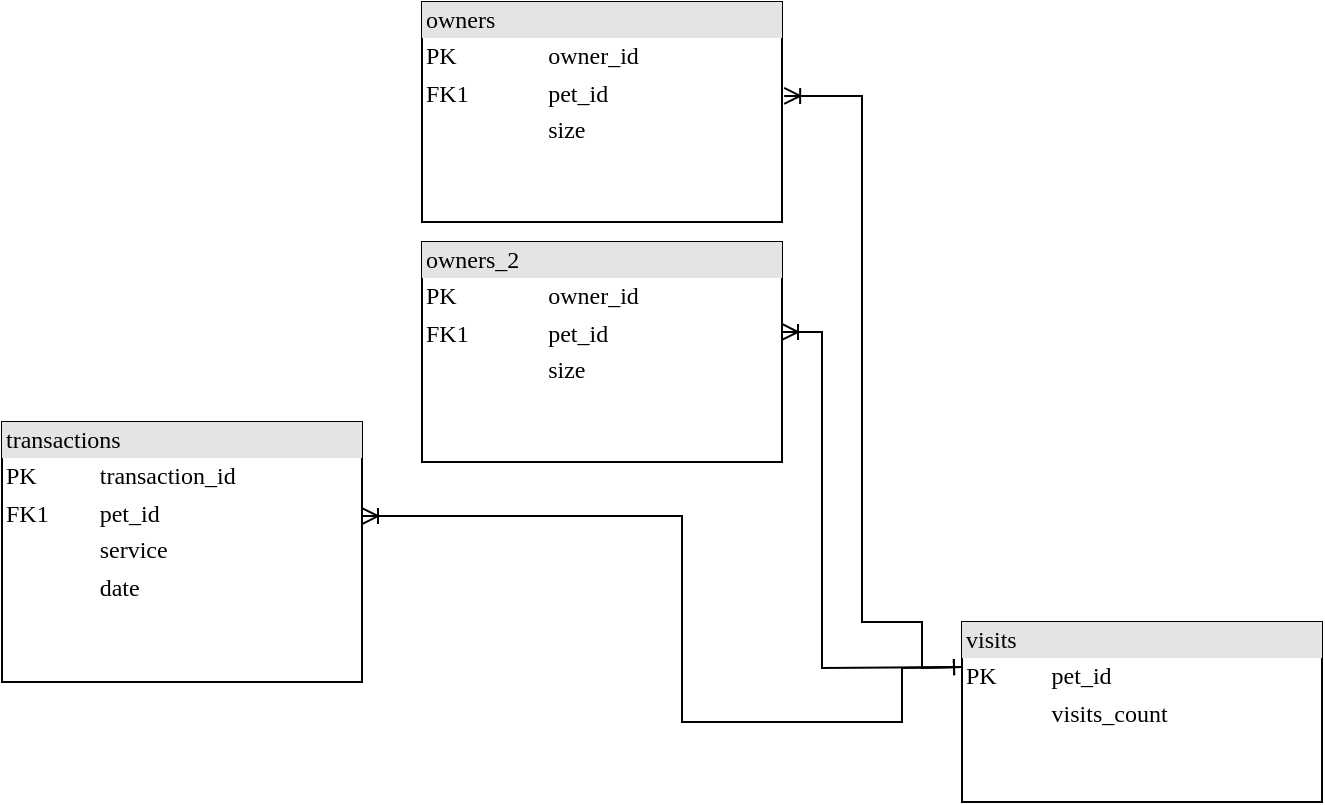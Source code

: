 <mxfile version="14.1.3" type="github">
  <diagram name="Page-1" id="2ca16b54-16f6-2749-3443-fa8db7711227">
    <mxGraphModel dx="946" dy="505" grid="1" gridSize="10" guides="1" tooltips="1" connect="1" arrows="1" fold="1" page="1" pageScale="1" pageWidth="1100" pageHeight="850" background="none" math="0" shadow="0">
      <root>
        <mxCell id="0" />
        <mxCell id="1" parent="0" />
        <mxCell id="2ed32ef02a7f4228-7" value="&lt;div style=&quot;box-sizing: border-box ; width: 100% ; background: #e4e4e4 ; padding: 2px&quot;&gt;owners&lt;/div&gt;&lt;table style=&quot;width: 100% ; font-size: 1em&quot; cellpadding=&quot;2&quot; cellspacing=&quot;0&quot;&gt;&lt;tbody&gt;&lt;tr&gt;&lt;td&gt;PK&lt;/td&gt;&lt;td&gt;owner_id&lt;/td&gt;&lt;/tr&gt;&lt;tr&gt;&lt;td&gt;FK1&lt;/td&gt;&lt;td&gt;pet_id&lt;/td&gt;&lt;/tr&gt;&lt;tr&gt;&lt;td&gt;&lt;/td&gt;&lt;td&gt;size&lt;/td&gt;&lt;/tr&gt;&lt;/tbody&gt;&lt;/table&gt;" style="verticalAlign=top;align=left;overflow=fill;html=1;rounded=0;shadow=0;comic=0;labelBackgroundColor=none;strokeWidth=1;fontFamily=Verdana;fontSize=12" parent="1" vertex="1">
          <mxGeometry x="390" y="360" width="180" height="110" as="geometry" />
        </mxCell>
        <mxCell id="2ed32ef02a7f4228-9" value="&lt;div style=&quot;box-sizing: border-box ; width: 100% ; background: #e4e4e4 ; padding: 2px&quot;&gt;visits&lt;/div&gt;&lt;table style=&quot;width: 100% ; font-size: 1em&quot; cellpadding=&quot;2&quot; cellspacing=&quot;0&quot;&gt;&lt;tbody&gt;&lt;tr&gt;&lt;td&gt;PK&lt;/td&gt;&lt;td&gt;pet_id&lt;/td&gt;&lt;/tr&gt;&lt;tr&gt;&lt;td&gt;&lt;/td&gt;&lt;td&gt;visits_count&lt;/td&gt;&lt;/tr&gt;&lt;/tbody&gt;&lt;/table&gt;" style="verticalAlign=top;align=left;overflow=fill;html=1;rounded=0;shadow=0;comic=0;labelBackgroundColor=none;strokeWidth=1;fontFamily=Verdana;fontSize=12" parent="1" vertex="1">
          <mxGeometry x="660" y="670" width="180" height="90" as="geometry" />
        </mxCell>
        <mxCell id="2ed32ef02a7f4228-12" value="&lt;div style=&quot;box-sizing: border-box ; width: 100% ; background: #e4e4e4 ; padding: 2px&quot;&gt;transactions&lt;/div&gt;&lt;table style=&quot;width: 100% ; font-size: 1em&quot; cellpadding=&quot;2&quot; cellspacing=&quot;0&quot;&gt;&lt;tbody&gt;&lt;tr&gt;&lt;td&gt;PK&lt;/td&gt;&lt;td&gt;transaction_id&lt;/td&gt;&lt;/tr&gt;&lt;tr&gt;&lt;td&gt;FK1&lt;/td&gt;&lt;td&gt;pet_id&lt;/td&gt;&lt;/tr&gt;&lt;tr&gt;&lt;td&gt;&lt;/td&gt;&lt;td&gt;service&lt;/td&gt;&lt;/tr&gt;&lt;tr&gt;&lt;td&gt;&lt;br&gt;&lt;/td&gt;&lt;td&gt;date&lt;br&gt;&lt;/td&gt;&lt;/tr&gt;&lt;/tbody&gt;&lt;/table&gt;" style="verticalAlign=top;align=left;overflow=fill;html=1;rounded=0;shadow=0;comic=0;labelBackgroundColor=none;strokeWidth=1;fontFamily=Verdana;fontSize=12" parent="1" vertex="1">
          <mxGeometry x="180" y="570" width="180" height="130" as="geometry" />
        </mxCell>
        <mxCell id="nxoIq9DgPE3o1FWxrDPi-1" value="&lt;div style=&quot;box-sizing: border-box ; width: 100% ; background: #e4e4e4 ; padding: 2px&quot;&gt;owners_2&lt;/div&gt;&lt;table style=&quot;width: 100% ; font-size: 1em&quot; cellpadding=&quot;2&quot; cellspacing=&quot;0&quot;&gt;&lt;tbody&gt;&lt;tr&gt;&lt;td&gt;PK&lt;/td&gt;&lt;td&gt;owner_id&lt;/td&gt;&lt;/tr&gt;&lt;tr&gt;&lt;td&gt;FK1&lt;/td&gt;&lt;td&gt;pet_id&lt;/td&gt;&lt;/tr&gt;&lt;tr&gt;&lt;td&gt;&lt;/td&gt;&lt;td&gt;size&lt;/td&gt;&lt;/tr&gt;&lt;/tbody&gt;&lt;/table&gt;" style="verticalAlign=top;align=left;overflow=fill;html=1;rounded=0;shadow=0;comic=0;labelBackgroundColor=none;strokeWidth=1;fontFamily=Verdana;fontSize=12" vertex="1" parent="1">
          <mxGeometry x="390" y="480" width="180" height="110" as="geometry" />
        </mxCell>
        <mxCell id="nxoIq9DgPE3o1FWxrDPi-7" value="" style="endArrow=ERoneToMany;html=1;exitX=0;exitY=0.25;exitDx=0;exitDy=0;entryX=1;entryY=0.362;entryDx=0;entryDy=0;entryPerimeter=0;startArrow=ERone;startFill=0;endFill=0;rounded=0;" edge="1" parent="1" source="2ed32ef02a7f4228-9" target="2ed32ef02a7f4228-12">
          <mxGeometry width="50" height="50" relative="1" as="geometry">
            <mxPoint x="550" y="630" as="sourcePoint" />
            <mxPoint x="600" y="580" as="targetPoint" />
            <Array as="points">
              <mxPoint x="630" y="693" />
              <mxPoint x="630" y="720" />
              <mxPoint x="520" y="720" />
              <mxPoint x="520" y="617" />
            </Array>
          </mxGeometry>
        </mxCell>
        <mxCell id="nxoIq9DgPE3o1FWxrDPi-8" value="" style="endArrow=ERoneToMany;html=1;exitX=0;exitY=0.25;exitDx=0;exitDy=0;entryX=1;entryY=0.409;entryDx=0;entryDy=0;entryPerimeter=0;endFill=0;startArrow=ERone;startFill=0;rounded=0;" edge="1" parent="1" source="2ed32ef02a7f4228-9" target="nxoIq9DgPE3o1FWxrDPi-1">
          <mxGeometry width="50" height="50" relative="1" as="geometry">
            <mxPoint x="550" y="630" as="sourcePoint" />
            <mxPoint x="600" y="580" as="targetPoint" />
            <Array as="points">
              <mxPoint x="590" y="693" />
              <mxPoint x="590" y="525" />
            </Array>
          </mxGeometry>
        </mxCell>
        <mxCell id="nxoIq9DgPE3o1FWxrDPi-9" value="" style="endArrow=ERoneToMany;html=1;exitX=0;exitY=0.25;exitDx=0;exitDy=0;entryX=1.006;entryY=0.427;entryDx=0;entryDy=0;entryPerimeter=0;endFill=0;startArrow=ERone;startFill=0;rounded=0;" edge="1" parent="1" source="2ed32ef02a7f4228-9" target="2ed32ef02a7f4228-7">
          <mxGeometry width="50" height="50" relative="1" as="geometry">
            <mxPoint x="550" y="630" as="sourcePoint" />
            <mxPoint x="600" y="580" as="targetPoint" />
            <Array as="points">
              <mxPoint x="640" y="693" />
              <mxPoint x="640" y="670" />
              <mxPoint x="610" y="670" />
              <mxPoint x="610" y="407" />
            </Array>
          </mxGeometry>
        </mxCell>
      </root>
    </mxGraphModel>
  </diagram>
</mxfile>
